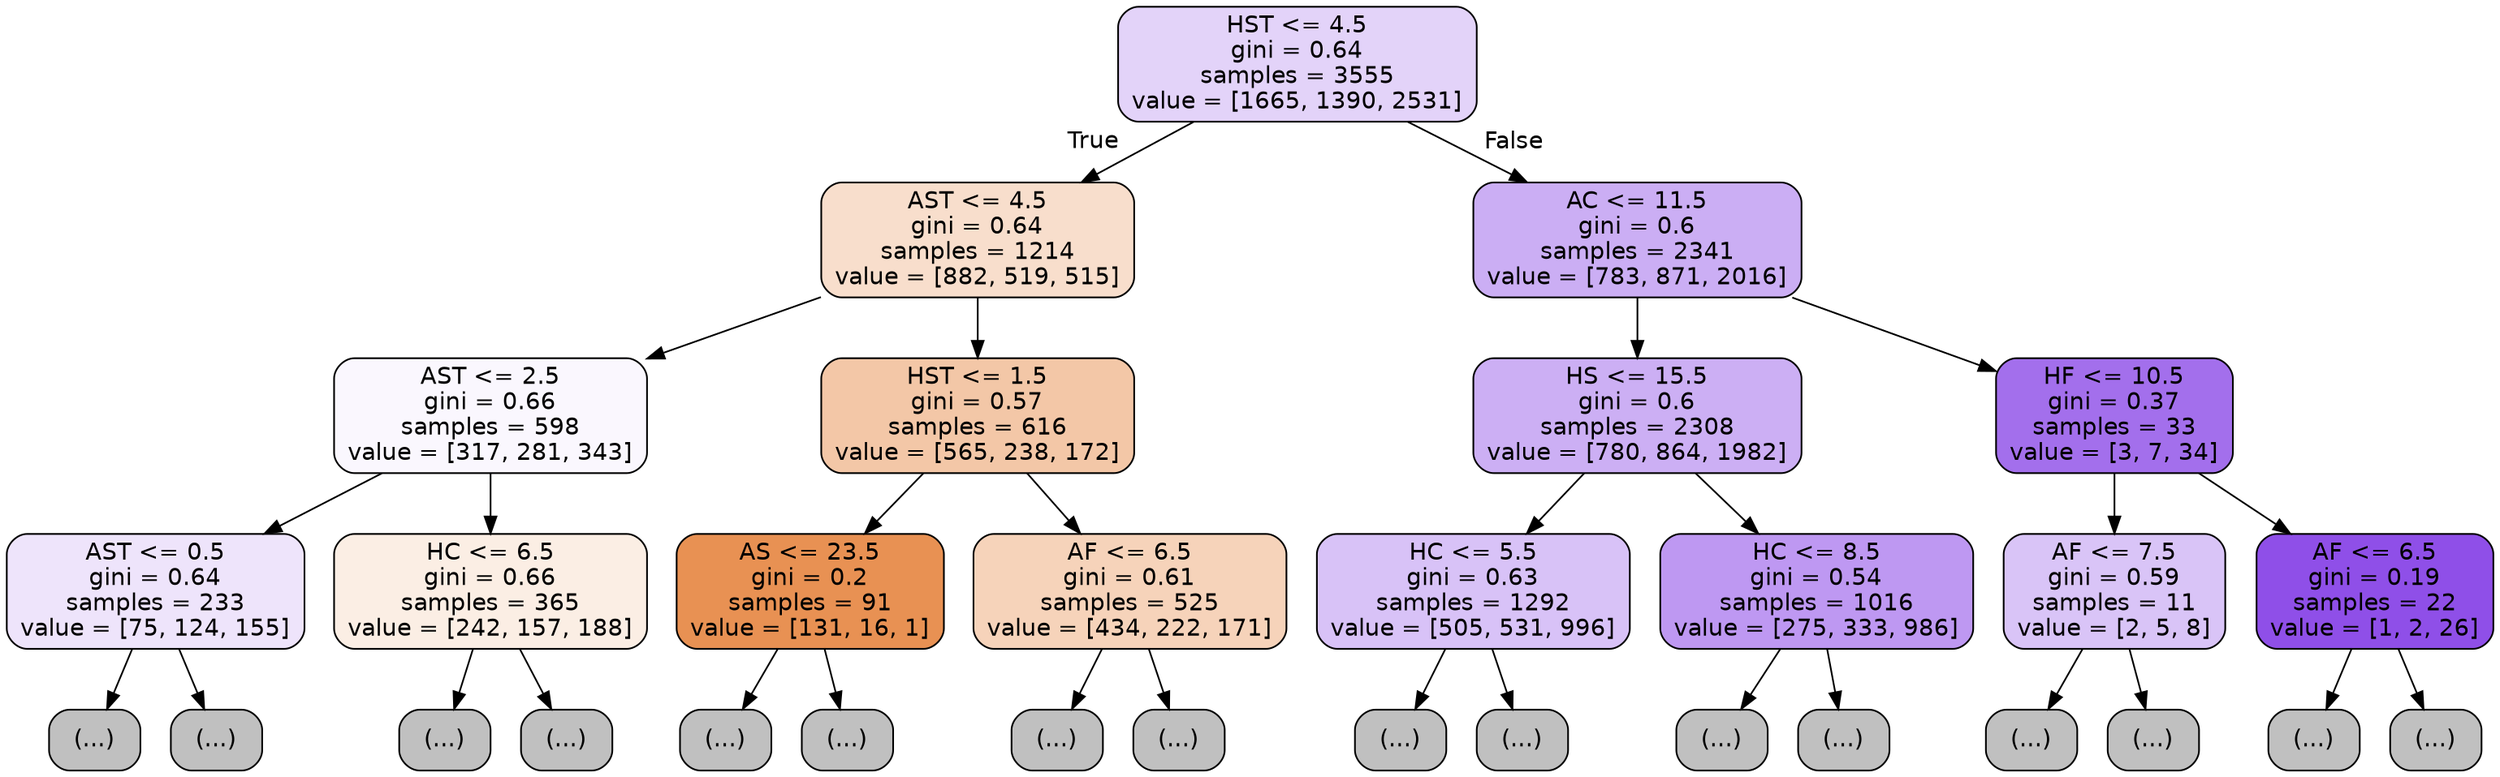 digraph Tree {
node [shape=box, style="filled, rounded", color="black", fontname="helvetica"] ;
edge [fontname="helvetica"] ;
0 [label="HST <= 4.5\ngini = 0.64\nsamples = 3555\nvalue = [1665, 1390, 2531]", fillcolor="#e3d3f9"] ;
1 [label="AST <= 4.5\ngini = 0.64\nsamples = 1214\nvalue = [882, 519, 515]", fillcolor="#f8decc"] ;
0 -> 1 [labeldistance=2.5, labelangle=45, headlabel="True"] ;
2 [label="AST <= 2.5\ngini = 0.66\nsamples = 598\nvalue = [317, 281, 343]", fillcolor="#faf7fe"] ;
1 -> 2 ;
3 [label="AST <= 0.5\ngini = 0.64\nsamples = 233\nvalue = [75, 124, 155]", fillcolor="#eee4fb"] ;
2 -> 3 ;
4 [label="(...)", fillcolor="#C0C0C0"] ;
3 -> 4 ;
17 [label="(...)", fillcolor="#C0C0C0"] ;
3 -> 17 ;
260 [label="HC <= 6.5\ngini = 0.66\nsamples = 365\nvalue = [242, 157, 188]", fillcolor="#fbeee4"] ;
2 -> 260 ;
261 [label="(...)", fillcolor="#C0C0C0"] ;
260 -> 261 ;
544 [label="(...)", fillcolor="#C0C0C0"] ;
260 -> 544 ;
661 [label="HST <= 1.5\ngini = 0.57\nsamples = 616\nvalue = [565, 238, 172]", fillcolor="#f3c7a7"] ;
1 -> 661 ;
662 [label="AS <= 23.5\ngini = 0.2\nsamples = 91\nvalue = [131, 16, 1]", fillcolor="#e89153"] ;
661 -> 662 ;
663 [label="(...)", fillcolor="#C0C0C0"] ;
662 -> 663 ;
706 [label="(...)", fillcolor="#C0C0C0"] ;
662 -> 706 ;
711 [label="AF <= 6.5\ngini = 0.61\nsamples = 525\nvalue = [434, 222, 171]", fillcolor="#f6d3ba"] ;
661 -> 711 ;
712 [label="(...)", fillcolor="#C0C0C0"] ;
711 -> 712 ;
745 [label="(...)", fillcolor="#C0C0C0"] ;
711 -> 745 ;
1298 [label="AC <= 11.5\ngini = 0.6\nsamples = 2341\nvalue = [783, 871, 2016]", fillcolor="#cbaef4"] ;
0 -> 1298 [labeldistance=2.5, labelangle=-45, headlabel="False"] ;
1299 [label="HS <= 15.5\ngini = 0.6\nsamples = 2308\nvalue = [780, 864, 1982]", fillcolor="#ccaff4"] ;
1298 -> 1299 ;
1300 [label="HC <= 5.5\ngini = 0.63\nsamples = 1292\nvalue = [505, 531, 996]", fillcolor="#d8c2f7"] ;
1299 -> 1300 ;
1301 [label="(...)", fillcolor="#C0C0C0"] ;
1300 -> 1301 ;
1968 [label="(...)", fillcolor="#C0C0C0"] ;
1300 -> 1968 ;
2683 [label="HC <= 8.5\ngini = 0.54\nsamples = 1016\nvalue = [275, 333, 986]", fillcolor="#be98f2"] ;
1299 -> 2683 ;
2684 [label="(...)", fillcolor="#C0C0C0"] ;
2683 -> 2684 ;
3253 [label="(...)", fillcolor="#C0C0C0"] ;
2683 -> 3253 ;
3614 [label="HF <= 10.5\ngini = 0.37\nsamples = 33\nvalue = [3, 7, 34]", fillcolor="#a36fec"] ;
1298 -> 3614 ;
3615 [label="AF <= 7.5\ngini = 0.59\nsamples = 11\nvalue = [2, 5, 8]", fillcolor="#d9c4f7"] ;
3614 -> 3615 ;
3616 [label="(...)", fillcolor="#C0C0C0"] ;
3615 -> 3616 ;
3617 [label="(...)", fillcolor="#C0C0C0"] ;
3615 -> 3617 ;
3622 [label="AF <= 6.5\ngini = 0.19\nsamples = 22\nvalue = [1, 2, 26]", fillcolor="#8f4fe8"] ;
3614 -> 3622 ;
3623 [label="(...)", fillcolor="#C0C0C0"] ;
3622 -> 3623 ;
3624 [label="(...)", fillcolor="#C0C0C0"] ;
3622 -> 3624 ;
}